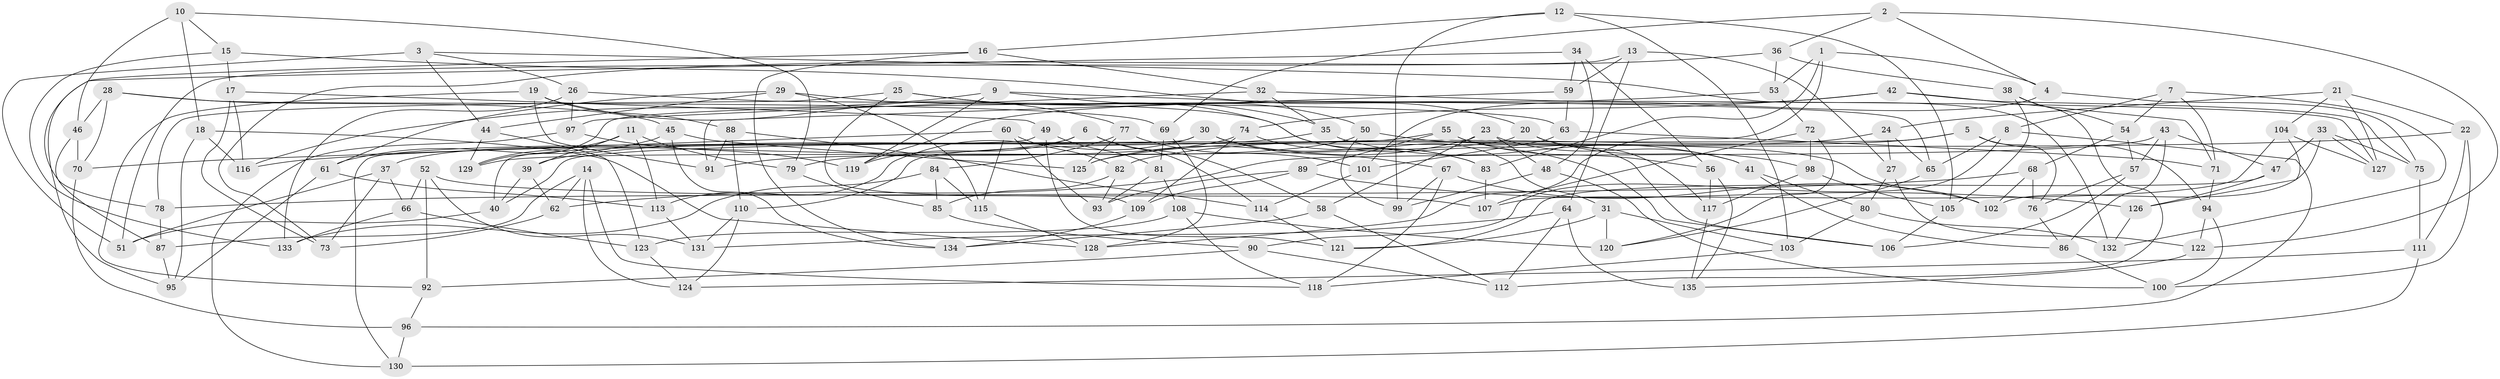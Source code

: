 // coarse degree distribution, {6: 0.5238095238095238, 4: 0.38095238095238093, 5: 0.08333333333333333, 3: 0.011904761904761904}
// Generated by graph-tools (version 1.1) at 2025/42/03/06/25 10:42:19]
// undirected, 135 vertices, 270 edges
graph export_dot {
graph [start="1"]
  node [color=gray90,style=filled];
  1;
  2;
  3;
  4;
  5;
  6;
  7;
  8;
  9;
  10;
  11;
  12;
  13;
  14;
  15;
  16;
  17;
  18;
  19;
  20;
  21;
  22;
  23;
  24;
  25;
  26;
  27;
  28;
  29;
  30;
  31;
  32;
  33;
  34;
  35;
  36;
  37;
  38;
  39;
  40;
  41;
  42;
  43;
  44;
  45;
  46;
  47;
  48;
  49;
  50;
  51;
  52;
  53;
  54;
  55;
  56;
  57;
  58;
  59;
  60;
  61;
  62;
  63;
  64;
  65;
  66;
  67;
  68;
  69;
  70;
  71;
  72;
  73;
  74;
  75;
  76;
  77;
  78;
  79;
  80;
  81;
  82;
  83;
  84;
  85;
  86;
  87;
  88;
  89;
  90;
  91;
  92;
  93;
  94;
  95;
  96;
  97;
  98;
  99;
  100;
  101;
  102;
  103;
  104;
  105;
  106;
  107;
  108;
  109;
  110;
  111;
  112;
  113;
  114;
  115;
  116;
  117;
  118;
  119;
  120;
  121;
  122;
  123;
  124;
  125;
  126;
  127;
  128;
  129;
  130;
  131;
  132;
  133;
  134;
  135;
  1 -- 83;
  1 -- 128;
  1 -- 4;
  1 -- 53;
  2 -- 69;
  2 -- 122;
  2 -- 4;
  2 -- 36;
  3 -- 132;
  3 -- 26;
  3 -- 44;
  3 -- 51;
  4 -- 75;
  4 -- 101;
  5 -- 94;
  5 -- 82;
  5 -- 76;
  5 -- 40;
  6 -- 37;
  6 -- 58;
  6 -- 119;
  6 -- 114;
  7 -- 8;
  7 -- 54;
  7 -- 132;
  7 -- 71;
  8 -- 90;
  8 -- 96;
  8 -- 65;
  9 -- 65;
  9 -- 50;
  9 -- 119;
  9 -- 116;
  10 -- 79;
  10 -- 46;
  10 -- 15;
  10 -- 18;
  11 -- 113;
  11 -- 129;
  11 -- 39;
  11 -- 79;
  12 -- 103;
  12 -- 99;
  12 -- 105;
  12 -- 16;
  13 -- 27;
  13 -- 59;
  13 -- 51;
  13 -- 64;
  14 -- 118;
  14 -- 62;
  14 -- 87;
  14 -- 124;
  15 -- 133;
  15 -- 17;
  15 -- 20;
  16 -- 134;
  16 -- 78;
  16 -- 32;
  17 -- 73;
  17 -- 116;
  17 -- 49;
  18 -- 116;
  18 -- 95;
  18 -- 128;
  19 -- 92;
  19 -- 88;
  19 -- 91;
  19 -- 77;
  20 -- 98;
  20 -- 129;
  20 -- 117;
  21 -- 127;
  21 -- 22;
  21 -- 24;
  21 -- 104;
  22 -- 111;
  22 -- 116;
  22 -- 100;
  23 -- 41;
  23 -- 48;
  23 -- 125;
  23 -- 58;
  24 -- 65;
  24 -- 125;
  24 -- 27;
  25 -- 35;
  25 -- 31;
  25 -- 109;
  25 -- 78;
  26 -- 97;
  26 -- 63;
  26 -- 133;
  27 -- 80;
  27 -- 122;
  28 -- 46;
  28 -- 69;
  28 -- 70;
  28 -- 45;
  29 -- 44;
  29 -- 115;
  29 -- 61;
  29 -- 106;
  30 -- 67;
  30 -- 113;
  30 -- 83;
  30 -- 40;
  31 -- 103;
  31 -- 121;
  31 -- 120;
  32 -- 97;
  32 -- 35;
  32 -- 127;
  33 -- 47;
  33 -- 127;
  33 -- 75;
  33 -- 102;
  34 -- 95;
  34 -- 59;
  34 -- 56;
  34 -- 48;
  35 -- 41;
  35 -- 39;
  36 -- 38;
  36 -- 53;
  36 -- 73;
  37 -- 66;
  37 -- 51;
  37 -- 73;
  38 -- 54;
  38 -- 105;
  38 -- 112;
  39 -- 62;
  39 -- 40;
  40 -- 51;
  41 -- 86;
  41 -- 80;
  42 -- 75;
  42 -- 119;
  42 -- 71;
  42 -- 74;
  43 -- 57;
  43 -- 47;
  43 -- 62;
  43 -- 86;
  44 -- 129;
  44 -- 123;
  45 -- 61;
  45 -- 125;
  45 -- 134;
  46 -- 87;
  46 -- 70;
  47 -- 121;
  47 -- 126;
  48 -- 100;
  48 -- 99;
  49 -- 130;
  49 -- 121;
  49 -- 81;
  50 -- 79;
  50 -- 102;
  50 -- 99;
  52 -- 92;
  52 -- 107;
  52 -- 131;
  52 -- 66;
  53 -- 129;
  53 -- 72;
  54 -- 57;
  54 -- 68;
  55 -- 110;
  55 -- 89;
  55 -- 106;
  55 -- 56;
  56 -- 135;
  56 -- 117;
  57 -- 76;
  57 -- 106;
  58 -- 112;
  58 -- 134;
  59 -- 63;
  59 -- 91;
  60 -- 70;
  60 -- 93;
  60 -- 115;
  60 -- 82;
  61 -- 113;
  61 -- 95;
  62 -- 73;
  63 -- 101;
  63 -- 71;
  64 -- 131;
  64 -- 112;
  64 -- 135;
  65 -- 120;
  66 -- 123;
  66 -- 133;
  67 -- 118;
  67 -- 99;
  67 -- 102;
  68 -- 76;
  68 -- 78;
  68 -- 102;
  69 -- 81;
  69 -- 128;
  70 -- 96;
  71 -- 94;
  72 -- 120;
  72 -- 107;
  72 -- 98;
  74 -- 83;
  74 -- 91;
  74 -- 109;
  75 -- 111;
  76 -- 86;
  77 -- 101;
  77 -- 84;
  77 -- 125;
  78 -- 87;
  79 -- 85;
  80 -- 132;
  80 -- 103;
  81 -- 93;
  81 -- 108;
  82 -- 85;
  82 -- 93;
  83 -- 107;
  84 -- 85;
  84 -- 115;
  84 -- 133;
  85 -- 90;
  86 -- 100;
  87 -- 95;
  88 -- 114;
  88 -- 91;
  88 -- 110;
  89 -- 93;
  89 -- 126;
  89 -- 109;
  90 -- 92;
  90 -- 112;
  92 -- 96;
  94 -- 100;
  94 -- 122;
  96 -- 130;
  97 -- 130;
  97 -- 119;
  98 -- 117;
  98 -- 105;
  101 -- 114;
  103 -- 118;
  104 -- 127;
  104 -- 107;
  104 -- 126;
  105 -- 106;
  108 -- 123;
  108 -- 118;
  108 -- 120;
  109 -- 134;
  110 -- 124;
  110 -- 131;
  111 -- 130;
  111 -- 124;
  113 -- 131;
  114 -- 121;
  115 -- 128;
  117 -- 135;
  122 -- 135;
  123 -- 124;
  126 -- 132;
}
